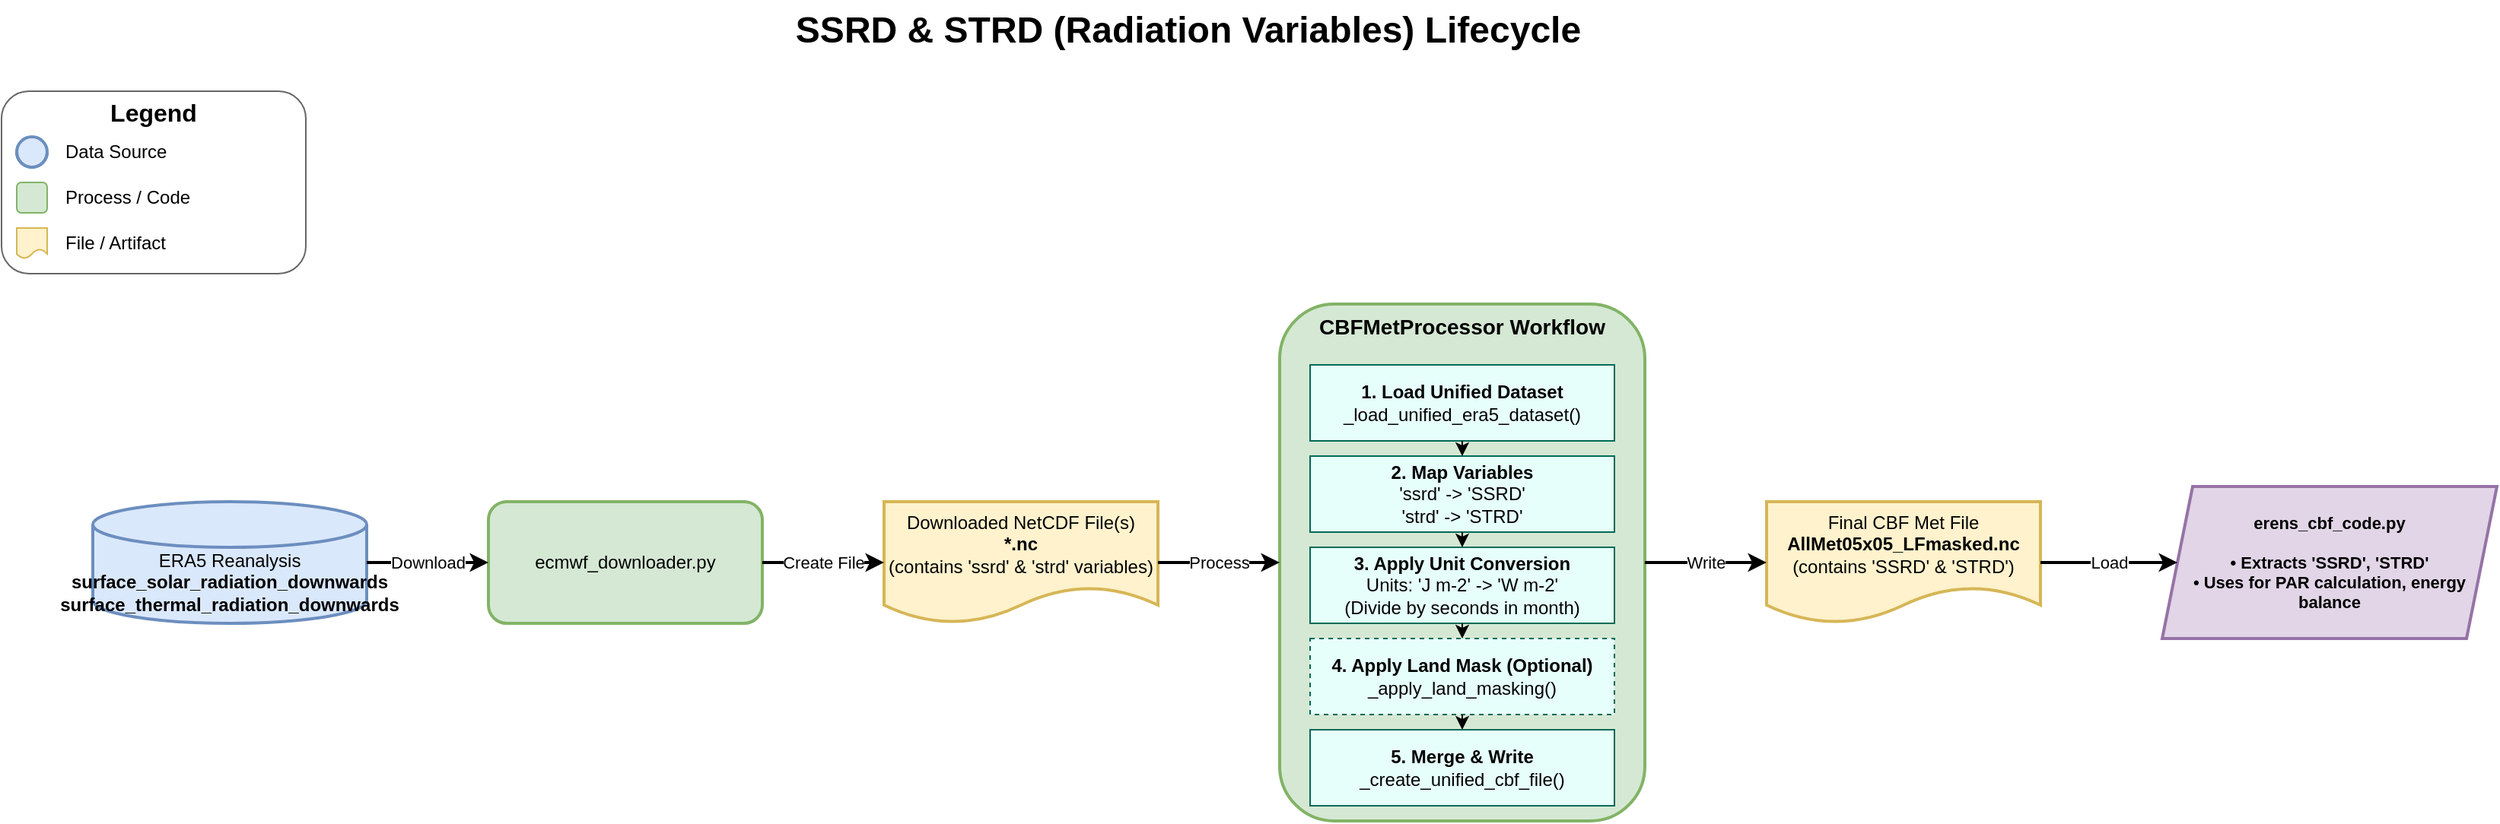 <mxfile version="1.0">
  <diagram name="SSRD-STRD-Lifecycle" id="SSRD-STRD-Lifecycle-1">
    <mxGraphModel dx="1680" dy="960" grid="1" gridSize="10" guides="1" tooltips="1" connect="1" arrows="1" fold="1" page="1" pageScale="1" pageWidth="1800" pageHeight="1200" math="0" shadow="0">
      <root>
        <mxCell id="0" />
        <mxCell id="1" parent="0" />
        <mxCell id="title" value="SSRD &amp;amp; STRD (Radiation Variables) Lifecycle" style="text;html=1;strokeColor=none;fillColor=none;align=center;verticalAlign=middle;whiteSpace=wrap;rounded=0;fontSize=24;fontStyle=1" parent="1" vertex="1">
          <mxGeometry x="200" y="20" width="1200" height="40" as="geometry" />
        </mxCell>
        <mxCell id="legend-box" value="" style="rounded=1;whiteSpace=wrap;html=1;strokeColor=#666666;fillColor=none;" parent="1" vertex="1">
          <mxGeometry x="20" y="80" width="200" height="120" as="geometry" />
        </mxCell>
        <mxCell id="legend-title" value="Legend" style="text;html=1;strokeColor=none;fillColor=none;align=center;verticalAlign=middle;whiteSpace=wrap;rounded=0;fontStyle=1;fontSize=16;" parent="1" vertex="1">
          <mxGeometry x="30" y="84" width="180" height="20" as="geometry" />
        </mxCell>
        <mxCell id="legend-source" value="" style="shape=cylinder3;whiteSpace=wrap;html=1;boundedLbl=1;backgroundOutline=1;size=15;strokeWidth=2;fillColor=#dae8fc;strokeColor=#6c8ebf;" parent="1" vertex="1">
          <mxGeometry x="30" y="110" width="20" height="20" as="geometry" />
        </mxCell>
        <mxCell id="legend-source-text" value="Data Source" style="text;html=1;strokeColor=none;fillColor=none;align=left;verticalAlign=middle;whiteSpace=wrap;rounded=0;" parent="1" vertex="1">
          <mxGeometry x="60" y="110" width="140" height="20" as="geometry" />
        </mxCell>
        <mxCell id="legend-process" value="" style="rounded=1;whiteSpace=wrap;html=1;fillColor=#d5e8d4;strokeColor=#82b366;" parent="1" vertex="1">
          <mxGeometry x="30" y="140" width="20" height="20" as="geometry" />
        </mxCell>
        <mxCell id="legend-process-text" value="Process / Code" style="text;html=1;strokeColor=none;fillColor=none;align=left;verticalAlign=middle;whiteSpace=wrap;rounded=0;" parent="1" vertex="1">
          <mxGeometry x="60" y="140" width="140" height="20" as="geometry" />
        </mxCell>
        <mxCell id="legend-file" value="" style="shape=document;whiteSpace=wrap;html=1;boundedLbl=1;fillColor=#fff2cc;strokeColor=#d6b656;" parent="1" vertex="1">
          <mxGeometry x="30" y="170" width="20" height="20" as="geometry" />
        </mxCell>
        <mxCell id="legend-file-text" value="File / Artifact" style="text;html=1;strokeColor=none;fillColor=none;align=left;verticalAlign=middle;whiteSpace=wrap;rounded=0;" parent="1" vertex="1">
          <mxGeometry x="60" y="170" width="140" height="20" as="geometry" />
        </mxCell>
        <mxCell id="source-data" value="ERA5 Reanalysis&lt;br&gt;&lt;b&gt;surface_solar_radiation_downwards&lt;br&gt;surface_thermal_radiation_downwards&lt;/b&gt;" style="shape=cylinder3;whiteSpace=wrap;html=1;boundedLbl=1;backgroundOutline=1;size=15;strokeWidth=2;fontSize=12;fontStyle=0;fillColor=#dae8fc;strokeColor=#6c8ebf;" parent="1" vertex="1">
          <mxGeometry x="80" y="350" width="180" height="80" as="geometry" />
        </mxCell>
        <mxCell id="downloader" value="ecmwf_downloader.py" style="rounded=1;whiteSpace=wrap;html=1;strokeWidth=2;fontSize=12;fillColor=#d5e8d4;strokeColor=#82b366;align=center;" parent="1" vertex="1">
          <mxGeometry x="340" y="350" width="180" height="80" as="geometry" />
        </mxCell>
        <mxCell id="downloaded-file" value="Downloaded NetCDF File(s)&lt;br&gt;&lt;b&gt;*.nc&lt;/b&gt;&lt;br&gt;(contains 'ssrd' &amp;amp; 'strd' variables)" style="shape=document;whiteSpace=wrap;html=1;boundedLbl=1;strokeWidth=2;fontSize=12;fillColor=#fff2cc;strokeColor=#d6b656;" parent="1" vertex="1">
          <mxGeometry x="600" y="350" width="180" height="80" as="geometry" />
        </mxCell>
        <mxCell id="processor-container" value="CBFMetProcessor Workflow" style="rounded=1;whiteSpace=wrap;html=1;strokeWidth=2;fontSize=14;fontStyle=1;align=center;verticalAlign=top;fillColor=#d5e8d4;strokeColor=#82b366;" parent="1" vertex="1">
          <mxGeometry x="860" y="220" width="240" height="340" as="geometry" />
        </mxCell>
        <mxCell id="step1" value="&lt;b&gt;1. Load Unified Dataset&lt;/b&gt;&lt;br&gt;_load_unified_era5_dataset()" style="rounded=0;whiteSpace=wrap;html=1;align=center;fillColor=#e6fffa;strokeColor=#006b57;" parent="processor-container" vertex="1">
          <mxGeometry x="20" y="40" width="200" height="50" as="geometry" />
        </mxCell>
        <mxCell id="step2" value="&lt;b&gt;2. Map Variables&lt;/b&gt;&lt;br&gt;'ssrd' -&amp;gt; 'SSRD'&lt;br&gt;'strd' -&amp;gt; 'STRD'" style="rounded=0;whiteSpace=wrap;html=1;align=center;fillColor=#e6fffa;strokeColor=#006b57;" parent="processor-container" vertex="1">
          <mxGeometry x="20" y="100" width="200" height="50" as="geometry" />
        </mxCell>
        <mxCell id="step3" value="&lt;b&gt;3. Apply Unit Conversion&lt;/b&gt;&lt;br&gt;Units: 'J m-2' -&amp;gt; 'W m-2'&lt;br&gt;(Divide by seconds in month)" style="rounded=0;whiteSpace=wrap;html=1;align=center;fillColor=#e6fffa;strokeColor=#006b57;" parent="processor-container" vertex="1">
          <mxGeometry x="20" y="160" width="200" height="50" as="geometry" />
        </mxCell>
        <mxCell id="step4" value="&lt;b&gt;4. Apply Land Mask (Optional)&lt;/b&gt;&lt;br&gt;_apply_land_masking()" style="rounded=0;whiteSpace=wrap;html=1;align=center;fillColor=#e6fffa;strokeColor=#006b57;dashed=1;" parent="processor-container" vertex="1">
          <mxGeometry x="20" y="220" width="200" height="50" as="geometry" />
        </mxCell>
        <mxCell id="step5" value="&lt;b&gt;5. Merge &amp;amp; Write&lt;/b&gt;&lt;br&gt;_create_unified_cbf_file()" style="rounded=0;whiteSpace=wrap;html=1;align=center;fillColor=#e6fffa;strokeColor=#006b57;" parent="processor-container" vertex="1">
          <mxGeometry x="20" y="280" width="200" height="50" as="geometry" />
        </mxCell>
        <mxCell id="cbf-file" value="Final CBF Met File&lt;br&gt;&lt;b&gt;AllMet05x05_LFmasked.nc&lt;/b&gt;&lt;br&gt;(contains 'SSRD' &amp;amp; 'STRD')" style="shape=document;whiteSpace=wrap;html=1;boundedLbl=1;strokeWidth=2;fontSize=12;fillColor=#fff2cc;strokeColor=#d6b656;" parent="1" vertex="1">
          <mxGeometry x="1180" y="350" width="180" height="80" as="geometry" />
        </mxCell>
        <mxCell id="erens-code" value="erens_cbf_code.py&lt;br&gt;&lt;br&gt;• Extracts 'SSRD', 'STRD'&lt;br&gt;• Uses for PAR calculation, energy balance" style="shape=parallelogram;perimeter=parallelogramPerimeter;whiteSpace=wrap;html=1;fixedSize=1;strokeWidth=2;fontSize=11;fontStyle=1;fillColor=#e1d5e7;strokeColor=#9673a6;align=center;" parent="1" vertex="1">
          <mxGeometry x="1440" y="340" width="220" height="100" as="geometry" />
        </mxCell>
        <mxCell id="arrow1" value="Download" style="edgeStyle=orthogonalEdgeStyle;rounded=0;orthogonalLoop=1;jettySize=auto;html=1;endArrow=classic;endFill=1;strokeWidth=2;" parent="1" source="source-data" target="downloader" edge="1">
          <mxGeometry relative="1" as="geometry" />
        </mxCell>
        <mxCell id="arrow2" value="Create File" style="edgeStyle=orthogonalEdgeStyle;rounded=0;orthogonalLoop=1;jettySize=auto;html=1;endArrow=classic;endFill=1;strokeWidth=2;" parent="1" source="downloader" target="downloaded-file" edge="1">
          <mxGeometry relative="1" as="geometry" />
        </mxCell>
        <mxCell id="arrow3" value="Process" style="edgeStyle=orthogonalEdgeStyle;rounded=0;orthogonalLoop=1;jettySize=auto;html=1;endArrow=classic;endFill=1;strokeWidth=2;" parent="1" source="downloaded-file" target="processor-container" edge="1">
          <mxGeometry relative="1" as="geometry" />
        </mxCell>
        <mxCell id="arrow4" value="Write" style="edgeStyle=orthogonalEdgeStyle;rounded=0;orthogonalLoop=1;jettySize=auto;html=1;endArrow=classic;endFill=1;strokeWidth=2;" parent="1" source="processor-container" target="cbf-file" edge="1">
          <mxGeometry relative="1" as="geometry" />
        </mxCell>
        <mxCell id="arrow5" value="Load" style="edgeStyle=orthogonalEdgeStyle;rounded=0;orthogonalLoop=1;jettySize=auto;html=1;endArrow=classic;endFill=1;strokeWidth=2;" parent="1" source="cbf-file" target="erens-code" edge="1">
          <mxGeometry relative="1" as="geometry" />
        </mxCell>
        <mxCell id="sub-arrow1" value="" style="endArrow=classic;html=1;rounded=0;" parent="processor-container" source="step1" target="step2" edge="1">
          <mxGeometry width="50" height="50" relative="1" as="geometry">
            <mxPoint x="120" y="100" as="sourcePoint" />
            <mxPoint x="120" y="150" as="targetPoint" />
          </mxGeometry>
        </mxCell>
        <mxCell id="sub-arrow2" value="" style="endArrow=classic;html=1;rounded=0;" parent="processor-container" source="step2" target="step3" edge="1">
          <mxGeometry width="50" height="50" relative="1" as="geometry">
            <mxPoint x="120" y="160" as="sourcePoint" />
            <mxPoint x="120" y="210" as="targetPoint" />
          </mxGeometry>
        </mxCell>
        <mxCell id="sub-arrow3" value="" style="endArrow=classic;html=1;rounded=0;" parent="processor-container" source="step3" target="step4" edge="1">
          <mxGeometry width="50" height="50" relative="1" as="geometry">
            <mxPoint x="120" y="220" as="sourcePoint" />
            <mxPoint x="120" y="270" as="targetPoint" />
          </mxGeometry>
        </mxCell>
        <mxCell id="sub-arrow4" value="" style="endArrow=classic;html=1;rounded=0;" parent="processor-container" source="step4" target="step5" edge="1">
          <mxGeometry width="50" height="50" relative="1" as="geometry">
            <mxPoint x="120" y="280" as="sourcePoint" />
            <mxPoint x="120" y="330" as="targetPoint" />
          </mxGeometry>
        </mxCell>
      </root>
    </mxGraphModel>
  </diagram>
</mxfile>
